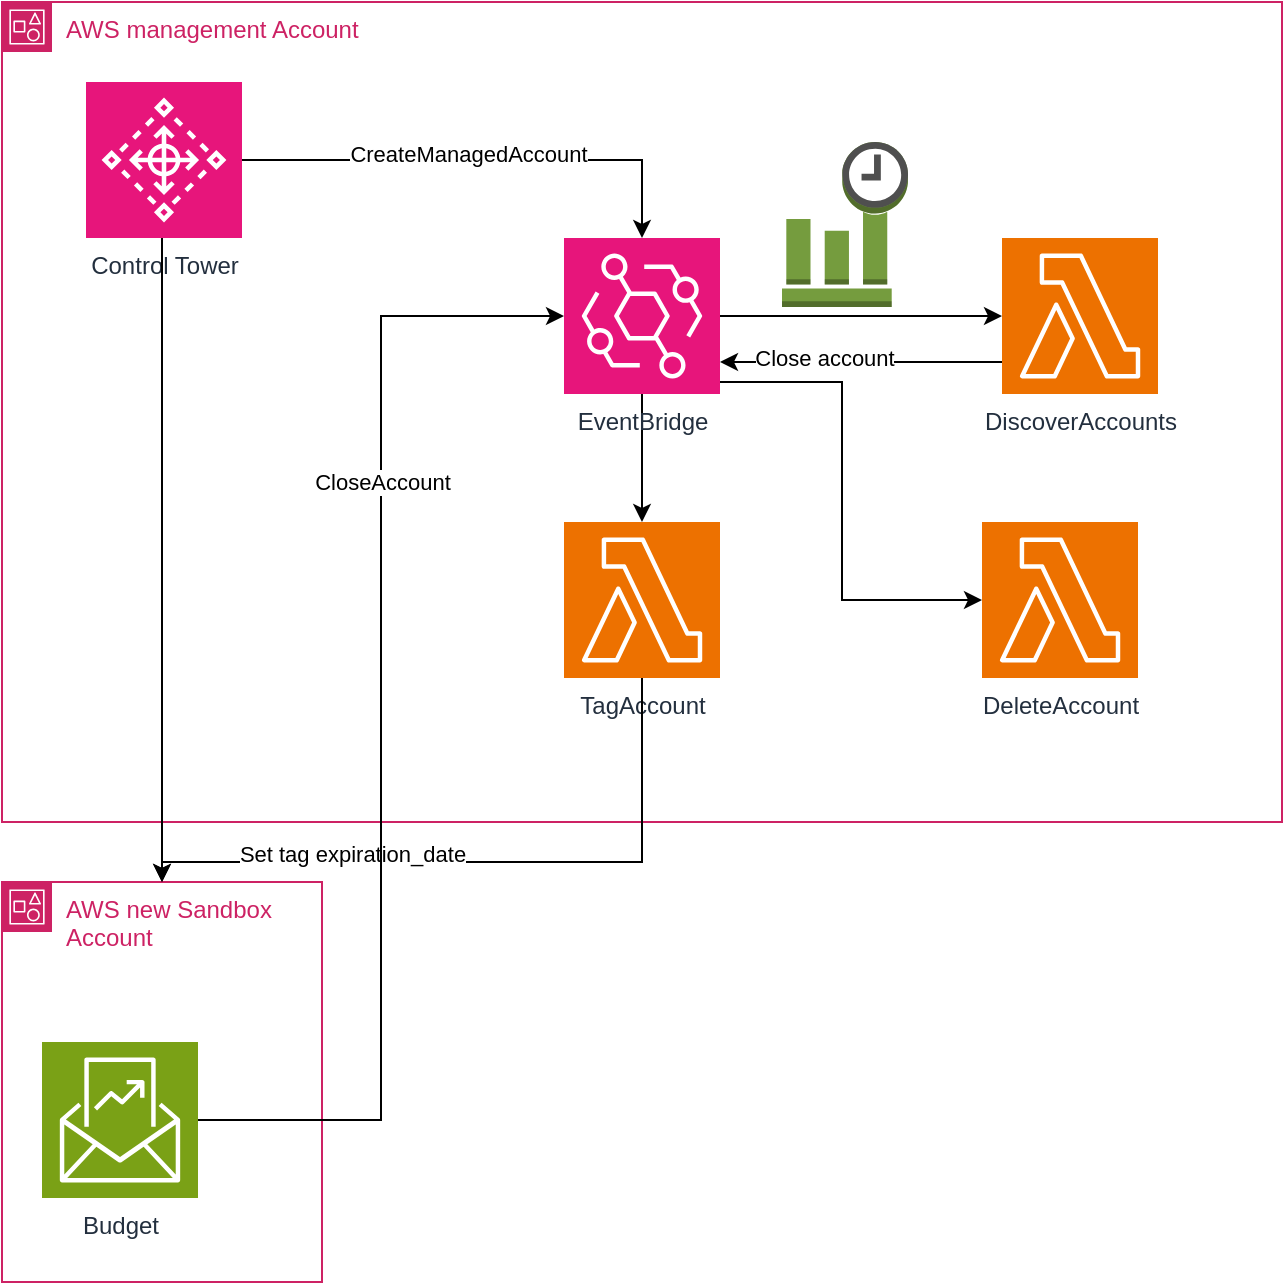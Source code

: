 <mxfile version="24.7.5">
  <diagram name="Page-1" id="2Wu0Mc72siz_tzSt4GmA">
    <mxGraphModel dx="1026" dy="692" grid="1" gridSize="10" guides="1" tooltips="1" connect="1" arrows="1" fold="1" page="1" pageScale="1" pageWidth="850" pageHeight="1100" math="0" shadow="0">
      <root>
        <mxCell id="0" />
        <mxCell id="1" parent="0" />
        <mxCell id="n8Y0_3dV591dkHzI3Kdo-1" value="AWS management Account" style="points=[[0,0],[0.25,0],[0.5,0],[0.75,0],[1,0],[1,0.25],[1,0.5],[1,0.75],[1,1],[0.75,1],[0.5,1],[0.25,1],[0,1],[0,0.75],[0,0.5],[0,0.25]];outlineConnect=0;gradientColor=none;html=1;whiteSpace=wrap;fontSize=12;fontStyle=0;container=1;pointerEvents=0;collapsible=0;recursiveResize=0;shape=mxgraph.aws4.group;grIcon=mxgraph.aws4.group_account;strokeColor=#CD2264;fillColor=none;verticalAlign=top;align=left;spacingLeft=30;fontColor=#CD2264;dashed=0;" vertex="1" parent="1">
          <mxGeometry x="80" y="40" width="640" height="410" as="geometry" />
        </mxCell>
        <mxCell id="n8Y0_3dV591dkHzI3Kdo-2" value="Control Tower" style="sketch=0;points=[[0,0,0],[0.25,0,0],[0.5,0,0],[0.75,0,0],[1,0,0],[0,1,0],[0.25,1,0],[0.5,1,0],[0.75,1,0],[1,1,0],[0,0.25,0],[0,0.5,0],[0,0.75,0],[1,0.25,0],[1,0.5,0],[1,0.75,0]];points=[[0,0,0],[0.25,0,0],[0.5,0,0],[0.75,0,0],[1,0,0],[0,1,0],[0.25,1,0],[0.5,1,0],[0.75,1,0],[1,1,0],[0,0.25,0],[0,0.5,0],[0,0.75,0],[1,0.25,0],[1,0.5,0],[1,0.75,0]];outlineConnect=0;fontColor=#232F3E;fillColor=#E7157B;strokeColor=#ffffff;dashed=0;verticalLabelPosition=bottom;verticalAlign=top;align=center;html=1;fontSize=12;fontStyle=0;aspect=fixed;shape=mxgraph.aws4.resourceIcon;resIcon=mxgraph.aws4.control_tower;" vertex="1" parent="n8Y0_3dV591dkHzI3Kdo-1">
          <mxGeometry x="42" y="40" width="78" height="78" as="geometry" />
        </mxCell>
        <mxCell id="n8Y0_3dV591dkHzI3Kdo-14" style="edgeStyle=orthogonalEdgeStyle;rounded=0;orthogonalLoop=1;jettySize=auto;html=1;" edge="1" parent="n8Y0_3dV591dkHzI3Kdo-1" source="n8Y0_3dV591dkHzI3Kdo-3" target="n8Y0_3dV591dkHzI3Kdo-13">
          <mxGeometry relative="1" as="geometry" />
        </mxCell>
        <mxCell id="n8Y0_3dV591dkHzI3Kdo-20" style="edgeStyle=orthogonalEdgeStyle;rounded=0;orthogonalLoop=1;jettySize=auto;html=1;" edge="1" parent="n8Y0_3dV591dkHzI3Kdo-1" source="n8Y0_3dV591dkHzI3Kdo-3" target="n8Y0_3dV591dkHzI3Kdo-4">
          <mxGeometry relative="1" as="geometry" />
        </mxCell>
        <mxCell id="n8Y0_3dV591dkHzI3Kdo-24" style="edgeStyle=orthogonalEdgeStyle;rounded=0;orthogonalLoop=1;jettySize=auto;html=1;" edge="1" parent="n8Y0_3dV591dkHzI3Kdo-1" source="n8Y0_3dV591dkHzI3Kdo-3" target="n8Y0_3dV591dkHzI3Kdo-23">
          <mxGeometry relative="1" as="geometry">
            <Array as="points">
              <mxPoint x="420" y="190" />
              <mxPoint x="420" y="299" />
            </Array>
          </mxGeometry>
        </mxCell>
        <mxCell id="n8Y0_3dV591dkHzI3Kdo-3" value="EventBridge" style="sketch=0;points=[[0,0,0],[0.25,0,0],[0.5,0,0],[0.75,0,0],[1,0,0],[0,1,0],[0.25,1,0],[0.5,1,0],[0.75,1,0],[1,1,0],[0,0.25,0],[0,0.5,0],[0,0.75,0],[1,0.25,0],[1,0.5,0],[1,0.75,0]];outlineConnect=0;fontColor=#232F3E;fillColor=#E7157B;strokeColor=#ffffff;dashed=0;verticalLabelPosition=bottom;verticalAlign=top;align=center;html=1;fontSize=12;fontStyle=0;aspect=fixed;shape=mxgraph.aws4.resourceIcon;resIcon=mxgraph.aws4.eventbridge;" vertex="1" parent="n8Y0_3dV591dkHzI3Kdo-1">
          <mxGeometry x="281" y="118" width="78" height="78" as="geometry" />
        </mxCell>
        <mxCell id="n8Y0_3dV591dkHzI3Kdo-21" style="edgeStyle=orthogonalEdgeStyle;rounded=0;orthogonalLoop=1;jettySize=auto;html=1;" edge="1" parent="n8Y0_3dV591dkHzI3Kdo-1" source="n8Y0_3dV591dkHzI3Kdo-4" target="n8Y0_3dV591dkHzI3Kdo-3">
          <mxGeometry relative="1" as="geometry">
            <Array as="points">
              <mxPoint x="420" y="180" />
              <mxPoint x="420" y="180" />
            </Array>
          </mxGeometry>
        </mxCell>
        <mxCell id="n8Y0_3dV591dkHzI3Kdo-22" value="Close account" style="edgeLabel;html=1;align=center;verticalAlign=middle;resizable=0;points=[];" vertex="1" connectable="0" parent="n8Y0_3dV591dkHzI3Kdo-21">
          <mxGeometry x="0.262" y="-2" relative="1" as="geometry">
            <mxPoint as="offset" />
          </mxGeometry>
        </mxCell>
        <mxCell id="n8Y0_3dV591dkHzI3Kdo-4" value="DiscoverAccounts" style="sketch=0;points=[[0,0,0],[0.25,0,0],[0.5,0,0],[0.75,0,0],[1,0,0],[0,1,0],[0.25,1,0],[0.5,1,0],[0.75,1,0],[1,1,0],[0,0.25,0],[0,0.5,0],[0,0.75,0],[1,0.25,0],[1,0.5,0],[1,0.75,0]];outlineConnect=0;fontColor=#232F3E;fillColor=#ED7100;strokeColor=#ffffff;dashed=0;verticalLabelPosition=bottom;verticalAlign=top;align=center;html=1;fontSize=12;fontStyle=0;aspect=fixed;shape=mxgraph.aws4.resourceIcon;resIcon=mxgraph.aws4.lambda;" vertex="1" parent="n8Y0_3dV591dkHzI3Kdo-1">
          <mxGeometry x="500" y="118" width="78" height="78" as="geometry" />
        </mxCell>
        <mxCell id="n8Y0_3dV591dkHzI3Kdo-5" style="edgeStyle=orthogonalEdgeStyle;rounded=0;orthogonalLoop=1;jettySize=auto;html=1;entryX=0.5;entryY=0;entryDx=0;entryDy=0;entryPerimeter=0;" edge="1" parent="n8Y0_3dV591dkHzI3Kdo-1" source="n8Y0_3dV591dkHzI3Kdo-2" target="n8Y0_3dV591dkHzI3Kdo-3">
          <mxGeometry relative="1" as="geometry" />
        </mxCell>
        <mxCell id="n8Y0_3dV591dkHzI3Kdo-6" value="CreateManagedAccount" style="edgeLabel;html=1;align=center;verticalAlign=middle;resizable=0;points=[];" vertex="1" connectable="0" parent="n8Y0_3dV591dkHzI3Kdo-5">
          <mxGeometry x="-0.055" y="3" relative="1" as="geometry">
            <mxPoint as="offset" />
          </mxGeometry>
        </mxCell>
        <mxCell id="n8Y0_3dV591dkHzI3Kdo-13" value="TagAccount" style="sketch=0;points=[[0,0,0],[0.25,0,0],[0.5,0,0],[0.75,0,0],[1,0,0],[0,1,0],[0.25,1,0],[0.5,1,0],[0.75,1,0],[1,1,0],[0,0.25,0],[0,0.5,0],[0,0.75,0],[1,0.25,0],[1,0.5,0],[1,0.75,0]];outlineConnect=0;fontColor=#232F3E;fillColor=#ED7100;strokeColor=#ffffff;dashed=0;verticalLabelPosition=bottom;verticalAlign=top;align=center;html=1;fontSize=12;fontStyle=0;aspect=fixed;shape=mxgraph.aws4.resourceIcon;resIcon=mxgraph.aws4.lambda;" vertex="1" parent="n8Y0_3dV591dkHzI3Kdo-1">
          <mxGeometry x="281" y="260" width="78" height="78" as="geometry" />
        </mxCell>
        <mxCell id="n8Y0_3dV591dkHzI3Kdo-19" value="" style="outlineConnect=0;dashed=0;verticalLabelPosition=bottom;verticalAlign=top;align=center;html=1;shape=mxgraph.aws3.event_time_based;fillColor=#759C3E;gradientColor=none;" vertex="1" parent="n8Y0_3dV591dkHzI3Kdo-1">
          <mxGeometry x="390" y="70" width="63" height="82.5" as="geometry" />
        </mxCell>
        <mxCell id="n8Y0_3dV591dkHzI3Kdo-23" value="DeleteAccount" style="sketch=0;points=[[0,0,0],[0.25,0,0],[0.5,0,0],[0.75,0,0],[1,0,0],[0,1,0],[0.25,1,0],[0.5,1,0],[0.75,1,0],[1,1,0],[0,0.25,0],[0,0.5,0],[0,0.75,0],[1,0.25,0],[1,0.5,0],[1,0.75,0]];outlineConnect=0;fontColor=#232F3E;fillColor=#ED7100;strokeColor=#ffffff;dashed=0;verticalLabelPosition=bottom;verticalAlign=top;align=center;html=1;fontSize=12;fontStyle=0;aspect=fixed;shape=mxgraph.aws4.resourceIcon;resIcon=mxgraph.aws4.lambda;" vertex="1" parent="n8Y0_3dV591dkHzI3Kdo-1">
          <mxGeometry x="490" y="260" width="78" height="78" as="geometry" />
        </mxCell>
        <mxCell id="n8Y0_3dV591dkHzI3Kdo-15" value="AWS new Sandbox Account" style="points=[[0,0],[0.25,0],[0.5,0],[0.75,0],[1,0],[1,0.25],[1,0.5],[1,0.75],[1,1],[0.75,1],[0.5,1],[0.25,1],[0,1],[0,0.75],[0,0.5],[0,0.25]];outlineConnect=0;gradientColor=none;html=1;whiteSpace=wrap;fontSize=12;fontStyle=0;container=1;pointerEvents=0;collapsible=0;recursiveResize=0;shape=mxgraph.aws4.group;grIcon=mxgraph.aws4.group_account;strokeColor=#CD2264;fillColor=none;verticalAlign=top;align=left;spacingLeft=30;fontColor=#CD2264;dashed=0;" vertex="1" parent="1">
          <mxGeometry x="80" y="480" width="160" height="200" as="geometry" />
        </mxCell>
        <mxCell id="n8Y0_3dV591dkHzI3Kdo-25" value="Budget" style="sketch=0;points=[[0,0,0],[0.25,0,0],[0.5,0,0],[0.75,0,0],[1,0,0],[0,1,0],[0.25,1,0],[0.5,1,0],[0.75,1,0],[1,1,0],[0,0.25,0],[0,0.5,0],[0,0.75,0],[1,0.25,0],[1,0.5,0],[1,0.75,0]];outlineConnect=0;fontColor=#232F3E;fillColor=#7AA116;strokeColor=#ffffff;dashed=0;verticalLabelPosition=bottom;verticalAlign=top;align=center;html=1;fontSize=12;fontStyle=0;aspect=fixed;shape=mxgraph.aws4.resourceIcon;resIcon=mxgraph.aws4.budgets_2;" vertex="1" parent="n8Y0_3dV591dkHzI3Kdo-15">
          <mxGeometry x="20" y="80" width="78" height="78" as="geometry" />
        </mxCell>
        <mxCell id="n8Y0_3dV591dkHzI3Kdo-16" style="edgeStyle=orthogonalEdgeStyle;rounded=0;orthogonalLoop=1;jettySize=auto;html=1;" edge="1" parent="1" source="n8Y0_3dV591dkHzI3Kdo-2" target="n8Y0_3dV591dkHzI3Kdo-15">
          <mxGeometry relative="1" as="geometry">
            <Array as="points">
              <mxPoint x="160" y="240" />
              <mxPoint x="160" y="240" />
            </Array>
          </mxGeometry>
        </mxCell>
        <mxCell id="n8Y0_3dV591dkHzI3Kdo-17" style="edgeStyle=orthogonalEdgeStyle;rounded=0;orthogonalLoop=1;jettySize=auto;html=1;" edge="1" parent="1" source="n8Y0_3dV591dkHzI3Kdo-13" target="n8Y0_3dV591dkHzI3Kdo-15">
          <mxGeometry relative="1" as="geometry">
            <Array as="points">
              <mxPoint x="400" y="470" />
              <mxPoint x="160" y="470" />
            </Array>
          </mxGeometry>
        </mxCell>
        <mxCell id="n8Y0_3dV591dkHzI3Kdo-18" value="Set tag expiration_date" style="edgeLabel;html=1;align=center;verticalAlign=middle;resizable=0;points=[];" vertex="1" connectable="0" parent="n8Y0_3dV591dkHzI3Kdo-17">
          <mxGeometry x="0.386" y="-4" relative="1" as="geometry">
            <mxPoint as="offset" />
          </mxGeometry>
        </mxCell>
        <mxCell id="n8Y0_3dV591dkHzI3Kdo-26" style="edgeStyle=orthogonalEdgeStyle;rounded=0;orthogonalLoop=1;jettySize=auto;html=1;entryX=0;entryY=0.5;entryDx=0;entryDy=0;entryPerimeter=0;" edge="1" parent="1" source="n8Y0_3dV591dkHzI3Kdo-25" target="n8Y0_3dV591dkHzI3Kdo-3">
          <mxGeometry relative="1" as="geometry" />
        </mxCell>
        <mxCell id="n8Y0_3dV591dkHzI3Kdo-27" value="CloseAccount" style="edgeLabel;html=1;align=center;verticalAlign=middle;resizable=0;points=[];" vertex="1" connectable="0" parent="n8Y0_3dV591dkHzI3Kdo-26">
          <mxGeometry x="0.403" y="1" relative="1" as="geometry">
            <mxPoint x="1" as="offset" />
          </mxGeometry>
        </mxCell>
      </root>
    </mxGraphModel>
  </diagram>
</mxfile>

